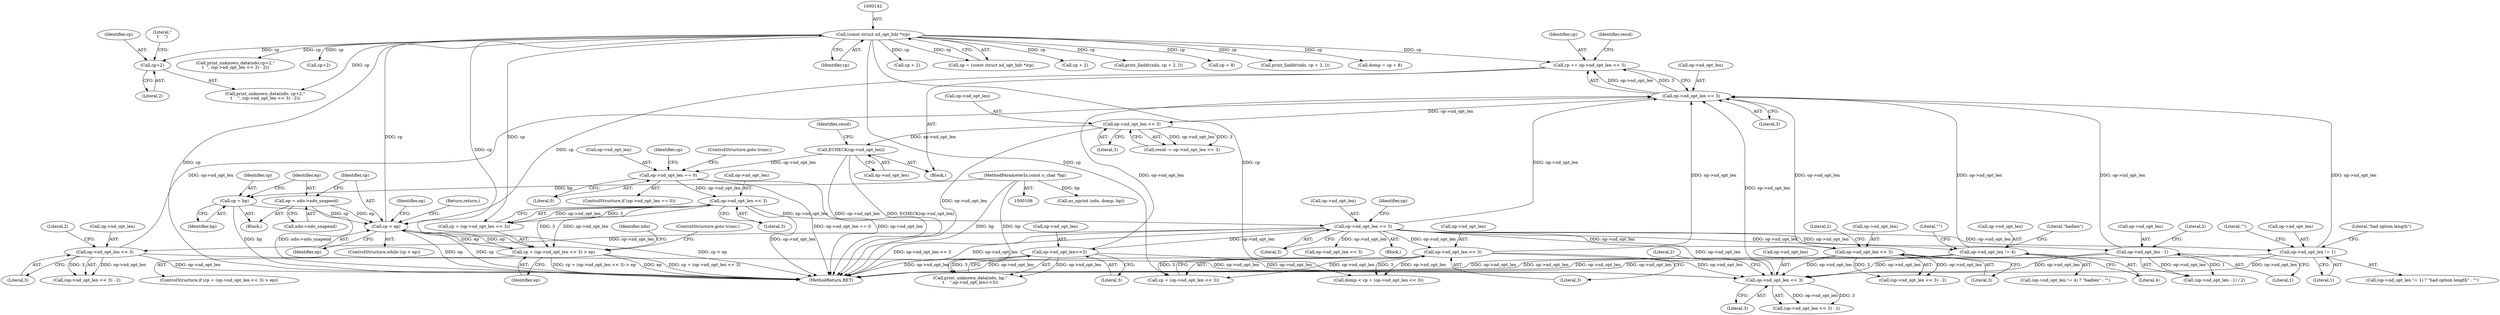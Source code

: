 digraph "0_tcpdump_d7505276842e85bfd067fa21cdb32b8a2dc3c5e4_0@pointer" {
"1000614" [label="(Call,cp+2)"];
"1000141" [label="(Call,(const struct nd_opt_hdr *)cp)"];
"1000135" [label="(Call,cp < ep)"];
"1000625" [label="(Call,cp += op->nd_opt_len << 3)"];
"1000627" [label="(Call,op->nd_opt_len << 3)"];
"1000222" [label="(Call,op->nd_opt_len << 3)"];
"1000188" [label="(Call,op->nd_opt_len << 3)"];
"1000164" [label="(Call,op->nd_opt_len << 3)"];
"1000154" [label="(Call,op->nd_opt_len == 0)"];
"1000144" [label="(Call,ECHECK(op->nd_opt_len))"];
"1000634" [label="(Call,op->nd_opt_len << 3)"];
"1000205" [label="(Call,op->nd_opt_len << 3)"];
"1000300" [label="(Call,op->nd_opt_len<<3)"];
"1000263" [label="(Call,op->nd_opt_len != 4)"];
"1000328" [label="(Call,op->nd_opt_len != 1)"];
"1000345" [label="(Call,op->nd_opt_len - 1)"];
"1000418" [label="(Call,op->nd_opt_len << 3)"];
"1000619" [label="(Call,op->nd_opt_len << 3)"];
"1000126" [label="(Call,cp = bp)"];
"1000108" [label="(MethodParameterIn,const u_char *bp)"];
"1000129" [label="(Call,ep = ndo->ndo_snapend)"];
"1000161" [label="(Call,cp + (op->nd_opt_len << 3) > ep)"];
"1000227" [label="(Literal,2)"];
"1000204" [label="(Call,(op->nd_opt_len << 3) - 2)"];
"1000226" [label="(Literal,3)"];
"1000137" [label="(Identifier,ep)"];
"1000134" [label="(ControlStructure,while (cp < ep))"];
"1000416" [label="(Call,cp + (op->nd_opt_len << 3))"];
"1000623" [label="(Literal,3)"];
"1000264" [label="(Call,op->nd_opt_len)"];
"1000187" [label="(Block,)"];
"1000129" [label="(Call,ep = ndo->ndo_snapend)"];
"1000127" [label="(Identifier,cp)"];
"1000615" [label="(Identifier,cp)"];
"1000213" [label="(Call,cp + 2)"];
"1000301" [label="(Call,op->nd_opt_len)"];
"1000135" [label="(Call,cp < ep)"];
"1000332" [label="(Literal,1)"];
"1000139" [label="(Call,op = (const struct nd_opt_hdr *)cp)"];
"1000624" [label="(Literal,2)"];
"1000268" [label="(Literal,\"badlen\")"];
"1000612" [label="(Call,print_unknown_data(ndo, cp+2,\"\n\t    \", (op->nd_opt_len << 3) - 2))"];
"1000188" [label="(Call,op->nd_opt_len << 3)"];
"1000222" [label="(Call,op->nd_opt_len << 3)"];
"1000628" [label="(Call,op->nd_opt_len)"];
"1000131" [label="(Call,ndo->ndo_snapend)"];
"1000165" [label="(Call,op->nd_opt_len)"];
"1000209" [label="(Literal,3)"];
"1000173" [label="(Identifier,ndo)"];
"1000194" [label="(Identifier,op)"];
"1000329" [label="(Call,op->nd_opt_len)"];
"1000168" [label="(Literal,3)"];
"1000632" [label="(Call,resid -= op->nd_opt_len << 3)"];
"1000625" [label="(Call,cp += op->nd_opt_len << 3)"];
"1000333" [label="(Literal,\"bad option length\")"];
"1000230" [label="(Call,cp + 2)"];
"1000159" [label="(ControlStructure,goto trunc;)"];
"1000140" [label="(Identifier,op)"];
"1000162" [label="(Call,cp + (op->nd_opt_len << 3))"];
"1000418" [label="(Call,op->nd_opt_len << 3)"];
"1000327" [label="(Call,(op->nd_opt_len != 1) ? \"bad option length\" : \"\")"];
"1000138" [label="(Block,)"];
"1000419" [label="(Call,op->nd_opt_len)"];
"1000144" [label="(Call,ECHECK(op->nd_opt_len))"];
"1000345" [label="(Call,op->nd_opt_len - 1)"];
"1000189" [label="(Call,op->nd_opt_len)"];
"1000228" [label="(Call,print_lladdr(ndo, cp + 2, l))"];
"1000153" [label="(ControlStructure,if (op->nd_opt_len == 0))"];
"1000635" [label="(Call,op->nd_opt_len)"];
"1000300" [label="(Call,op->nd_opt_len<<3)"];
"1000350" [label="(Literal,2)"];
"1000154" [label="(Call,op->nd_opt_len == 0)"];
"1000334" [label="(Literal,\"\")"];
"1000634" [label="(Call,op->nd_opt_len << 3)"];
"1000169" [label="(Identifier,ep)"];
"1000263" [label="(Call,op->nd_opt_len != 4)"];
"1000143" [label="(Identifier,cp)"];
"1000161" [label="(Call,cp + (op->nd_opt_len << 3) > ep)"];
"1000267" [label="(Literal,4)"];
"1000409" [label="(Call,cp + 8)"];
"1000626" [label="(Identifier,cp)"];
"1000141" [label="(Call,(const struct nd_opt_hdr *)cp)"];
"1000627" [label="(Call,op->nd_opt_len << 3)"];
"1000155" [label="(Call,op->nd_opt_len)"];
"1000638" [label="(Literal,3)"];
"1000110" [label="(Block,)"];
"1000269" [label="(Literal,\"\")"];
"1000211" [label="(Call,print_lladdr(ndo, cp + 2, l))"];
"1000344" [label="(Call,(op->nd_opt_len - 1) / 2)"];
"1000108" [label="(MethodParameterIn,const u_char *bp)"];
"1000126" [label="(Call,cp = bp)"];
"1000620" [label="(Call,op->nd_opt_len)"];
"1000614" [label="(Call,cp+2)"];
"1000407" [label="(Call,domp = cp + 8)"];
"1000170" [label="(ControlStructure,goto trunc;)"];
"1000619" [label="(Call,op->nd_opt_len << 3)"];
"1000639" [label="(Return,return;)"];
"1000158" [label="(Literal,0)"];
"1000346" [label="(Call,op->nd_opt_len)"];
"1000349" [label="(Literal,1)"];
"1000163" [label="(Identifier,cp)"];
"1000223" [label="(Call,op->nd_opt_len)"];
"1000304" [label="(Literal,3)"];
"1000633" [label="(Identifier,resid)"];
"1000617" [label="(Literal,\"\n\t    \")"];
"1000591" [label="(Call,print_unknown_data(ndo,cp+2,\"\n\t  \", (op->nd_opt_len << 3) - 2))"];
"1000262" [label="(Call,(op->nd_opt_len != 4) ? \"badlen\" : \"\")"];
"1000414" [label="(Call,domp < cp + (op->nd_opt_len << 3))"];
"1000192" [label="(Literal,3)"];
"1000598" [label="(Call,op->nd_opt_len << 3)"];
"1000128" [label="(Identifier,bp)"];
"1000150" [label="(Identifier,resid)"];
"1000436" [label="(Call,ns_nprint (ndo, domp, bp))"];
"1000210" [label="(Literal,2)"];
"1000296" [label="(Call,print_unknown_data(ndo, bp,\"\n\t    \",op->nd_opt_len<<3))"];
"1000648" [label="(MethodReturn,RET)"];
"1000164" [label="(Call,op->nd_opt_len << 3)"];
"1000145" [label="(Call,op->nd_opt_len)"];
"1000618" [label="(Call,(op->nd_opt_len << 3) - 2)"];
"1000130" [label="(Identifier,ep)"];
"1000205" [label="(Call,op->nd_opt_len << 3)"];
"1000328" [label="(Call,op->nd_opt_len != 1)"];
"1000593" [label="(Call,cp+2)"];
"1000616" [label="(Literal,2)"];
"1000221" [label="(Call,(op->nd_opt_len << 3) - 2)"];
"1000206" [label="(Call,op->nd_opt_len)"];
"1000631" [label="(Literal,3)"];
"1000422" [label="(Literal,3)"];
"1000160" [label="(ControlStructure,if (cp + (op->nd_opt_len << 3) > ep))"];
"1000136" [label="(Identifier,cp)"];
"1000614" -> "1000612"  [label="AST: "];
"1000614" -> "1000616"  [label="CFG: "];
"1000615" -> "1000614"  [label="AST: "];
"1000616" -> "1000614"  [label="AST: "];
"1000617" -> "1000614"  [label="CFG: "];
"1000141" -> "1000614"  [label="DDG: cp"];
"1000141" -> "1000139"  [label="AST: "];
"1000141" -> "1000143"  [label="CFG: "];
"1000142" -> "1000141"  [label="AST: "];
"1000143" -> "1000141"  [label="AST: "];
"1000139" -> "1000141"  [label="CFG: "];
"1000141" -> "1000648"  [label="DDG: cp"];
"1000141" -> "1000139"  [label="DDG: cp"];
"1000135" -> "1000141"  [label="DDG: cp"];
"1000141" -> "1000161"  [label="DDG: cp"];
"1000141" -> "1000162"  [label="DDG: cp"];
"1000141" -> "1000211"  [label="DDG: cp"];
"1000141" -> "1000213"  [label="DDG: cp"];
"1000141" -> "1000228"  [label="DDG: cp"];
"1000141" -> "1000230"  [label="DDG: cp"];
"1000141" -> "1000407"  [label="DDG: cp"];
"1000141" -> "1000409"  [label="DDG: cp"];
"1000141" -> "1000414"  [label="DDG: cp"];
"1000141" -> "1000416"  [label="DDG: cp"];
"1000141" -> "1000591"  [label="DDG: cp"];
"1000141" -> "1000593"  [label="DDG: cp"];
"1000141" -> "1000612"  [label="DDG: cp"];
"1000141" -> "1000625"  [label="DDG: cp"];
"1000135" -> "1000134"  [label="AST: "];
"1000135" -> "1000137"  [label="CFG: "];
"1000136" -> "1000135"  [label="AST: "];
"1000137" -> "1000135"  [label="AST: "];
"1000140" -> "1000135"  [label="CFG: "];
"1000639" -> "1000135"  [label="CFG: "];
"1000135" -> "1000648"  [label="DDG: cp < ep"];
"1000135" -> "1000648"  [label="DDG: cp"];
"1000135" -> "1000648"  [label="DDG: ep"];
"1000625" -> "1000135"  [label="DDG: cp"];
"1000126" -> "1000135"  [label="DDG: cp"];
"1000129" -> "1000135"  [label="DDG: ep"];
"1000161" -> "1000135"  [label="DDG: ep"];
"1000135" -> "1000161"  [label="DDG: ep"];
"1000625" -> "1000138"  [label="AST: "];
"1000625" -> "1000627"  [label="CFG: "];
"1000626" -> "1000625"  [label="AST: "];
"1000627" -> "1000625"  [label="AST: "];
"1000633" -> "1000625"  [label="CFG: "];
"1000627" -> "1000625"  [label="DDG: op->nd_opt_len"];
"1000627" -> "1000625"  [label="DDG: 3"];
"1000627" -> "1000631"  [label="CFG: "];
"1000628" -> "1000627"  [label="AST: "];
"1000631" -> "1000627"  [label="AST: "];
"1000222" -> "1000627"  [label="DDG: op->nd_opt_len"];
"1000188" -> "1000627"  [label="DDG: op->nd_opt_len"];
"1000205" -> "1000627"  [label="DDG: op->nd_opt_len"];
"1000300" -> "1000627"  [label="DDG: op->nd_opt_len"];
"1000263" -> "1000627"  [label="DDG: op->nd_opt_len"];
"1000328" -> "1000627"  [label="DDG: op->nd_opt_len"];
"1000345" -> "1000627"  [label="DDG: op->nd_opt_len"];
"1000418" -> "1000627"  [label="DDG: op->nd_opt_len"];
"1000619" -> "1000627"  [label="DDG: op->nd_opt_len"];
"1000627" -> "1000634"  [label="DDG: op->nd_opt_len"];
"1000222" -> "1000221"  [label="AST: "];
"1000222" -> "1000226"  [label="CFG: "];
"1000223" -> "1000222"  [label="AST: "];
"1000226" -> "1000222"  [label="AST: "];
"1000227" -> "1000222"  [label="CFG: "];
"1000222" -> "1000648"  [label="DDG: op->nd_opt_len"];
"1000222" -> "1000221"  [label="DDG: op->nd_opt_len"];
"1000222" -> "1000221"  [label="DDG: 3"];
"1000188" -> "1000222"  [label="DDG: op->nd_opt_len"];
"1000222" -> "1000619"  [label="DDG: op->nd_opt_len"];
"1000188" -> "1000187"  [label="AST: "];
"1000188" -> "1000192"  [label="CFG: "];
"1000189" -> "1000188"  [label="AST: "];
"1000192" -> "1000188"  [label="AST: "];
"1000194" -> "1000188"  [label="CFG: "];
"1000188" -> "1000648"  [label="DDG: op->nd_opt_len << 3"];
"1000188" -> "1000648"  [label="DDG: op->nd_opt_len"];
"1000164" -> "1000188"  [label="DDG: op->nd_opt_len"];
"1000188" -> "1000205"  [label="DDG: op->nd_opt_len"];
"1000188" -> "1000263"  [label="DDG: op->nd_opt_len"];
"1000188" -> "1000300"  [label="DDG: op->nd_opt_len"];
"1000188" -> "1000328"  [label="DDG: op->nd_opt_len"];
"1000188" -> "1000345"  [label="DDG: op->nd_opt_len"];
"1000188" -> "1000418"  [label="DDG: op->nd_opt_len"];
"1000188" -> "1000598"  [label="DDG: op->nd_opt_len"];
"1000188" -> "1000619"  [label="DDG: op->nd_opt_len"];
"1000164" -> "1000162"  [label="AST: "];
"1000164" -> "1000168"  [label="CFG: "];
"1000165" -> "1000164"  [label="AST: "];
"1000168" -> "1000164"  [label="AST: "];
"1000162" -> "1000164"  [label="CFG: "];
"1000164" -> "1000648"  [label="DDG: op->nd_opt_len"];
"1000164" -> "1000161"  [label="DDG: op->nd_opt_len"];
"1000164" -> "1000161"  [label="DDG: 3"];
"1000164" -> "1000162"  [label="DDG: op->nd_opt_len"];
"1000164" -> "1000162"  [label="DDG: 3"];
"1000154" -> "1000164"  [label="DDG: op->nd_opt_len"];
"1000154" -> "1000153"  [label="AST: "];
"1000154" -> "1000158"  [label="CFG: "];
"1000155" -> "1000154"  [label="AST: "];
"1000158" -> "1000154"  [label="AST: "];
"1000159" -> "1000154"  [label="CFG: "];
"1000163" -> "1000154"  [label="CFG: "];
"1000154" -> "1000648"  [label="DDG: op->nd_opt_len"];
"1000154" -> "1000648"  [label="DDG: op->nd_opt_len == 0"];
"1000144" -> "1000154"  [label="DDG: op->nd_opt_len"];
"1000144" -> "1000138"  [label="AST: "];
"1000144" -> "1000145"  [label="CFG: "];
"1000145" -> "1000144"  [label="AST: "];
"1000150" -> "1000144"  [label="CFG: "];
"1000144" -> "1000648"  [label="DDG: ECHECK(op->nd_opt_len)"];
"1000144" -> "1000648"  [label="DDG: op->nd_opt_len"];
"1000634" -> "1000144"  [label="DDG: op->nd_opt_len"];
"1000634" -> "1000632"  [label="AST: "];
"1000634" -> "1000638"  [label="CFG: "];
"1000635" -> "1000634"  [label="AST: "];
"1000638" -> "1000634"  [label="AST: "];
"1000632" -> "1000634"  [label="CFG: "];
"1000634" -> "1000648"  [label="DDG: op->nd_opt_len"];
"1000634" -> "1000632"  [label="DDG: op->nd_opt_len"];
"1000634" -> "1000632"  [label="DDG: 3"];
"1000205" -> "1000204"  [label="AST: "];
"1000205" -> "1000209"  [label="CFG: "];
"1000206" -> "1000205"  [label="AST: "];
"1000209" -> "1000205"  [label="AST: "];
"1000210" -> "1000205"  [label="CFG: "];
"1000205" -> "1000648"  [label="DDG: op->nd_opt_len"];
"1000205" -> "1000204"  [label="DDG: op->nd_opt_len"];
"1000205" -> "1000204"  [label="DDG: 3"];
"1000205" -> "1000619"  [label="DDG: op->nd_opt_len"];
"1000300" -> "1000296"  [label="AST: "];
"1000300" -> "1000304"  [label="CFG: "];
"1000301" -> "1000300"  [label="AST: "];
"1000304" -> "1000300"  [label="AST: "];
"1000296" -> "1000300"  [label="CFG: "];
"1000300" -> "1000648"  [label="DDG: op->nd_opt_len"];
"1000300" -> "1000296"  [label="DDG: op->nd_opt_len"];
"1000300" -> "1000296"  [label="DDG: 3"];
"1000300" -> "1000619"  [label="DDG: op->nd_opt_len"];
"1000263" -> "1000262"  [label="AST: "];
"1000263" -> "1000267"  [label="CFG: "];
"1000264" -> "1000263"  [label="AST: "];
"1000267" -> "1000263"  [label="AST: "];
"1000268" -> "1000263"  [label="CFG: "];
"1000269" -> "1000263"  [label="CFG: "];
"1000263" -> "1000648"  [label="DDG: op->nd_opt_len"];
"1000263" -> "1000619"  [label="DDG: op->nd_opt_len"];
"1000328" -> "1000327"  [label="AST: "];
"1000328" -> "1000332"  [label="CFG: "];
"1000329" -> "1000328"  [label="AST: "];
"1000332" -> "1000328"  [label="AST: "];
"1000333" -> "1000328"  [label="CFG: "];
"1000334" -> "1000328"  [label="CFG: "];
"1000328" -> "1000648"  [label="DDG: op->nd_opt_len"];
"1000328" -> "1000619"  [label="DDG: op->nd_opt_len"];
"1000345" -> "1000344"  [label="AST: "];
"1000345" -> "1000349"  [label="CFG: "];
"1000346" -> "1000345"  [label="AST: "];
"1000349" -> "1000345"  [label="AST: "];
"1000350" -> "1000345"  [label="CFG: "];
"1000345" -> "1000648"  [label="DDG: op->nd_opt_len"];
"1000345" -> "1000344"  [label="DDG: op->nd_opt_len"];
"1000345" -> "1000344"  [label="DDG: 1"];
"1000345" -> "1000619"  [label="DDG: op->nd_opt_len"];
"1000418" -> "1000416"  [label="AST: "];
"1000418" -> "1000422"  [label="CFG: "];
"1000419" -> "1000418"  [label="AST: "];
"1000422" -> "1000418"  [label="AST: "];
"1000416" -> "1000418"  [label="CFG: "];
"1000418" -> "1000648"  [label="DDG: op->nd_opt_len"];
"1000418" -> "1000414"  [label="DDG: op->nd_opt_len"];
"1000418" -> "1000414"  [label="DDG: 3"];
"1000418" -> "1000416"  [label="DDG: op->nd_opt_len"];
"1000418" -> "1000416"  [label="DDG: 3"];
"1000418" -> "1000619"  [label="DDG: op->nd_opt_len"];
"1000619" -> "1000618"  [label="AST: "];
"1000619" -> "1000623"  [label="CFG: "];
"1000620" -> "1000619"  [label="AST: "];
"1000623" -> "1000619"  [label="AST: "];
"1000624" -> "1000619"  [label="CFG: "];
"1000619" -> "1000618"  [label="DDG: op->nd_opt_len"];
"1000619" -> "1000618"  [label="DDG: 3"];
"1000126" -> "1000110"  [label="AST: "];
"1000126" -> "1000128"  [label="CFG: "];
"1000127" -> "1000126"  [label="AST: "];
"1000128" -> "1000126"  [label="AST: "];
"1000130" -> "1000126"  [label="CFG: "];
"1000126" -> "1000648"  [label="DDG: bp"];
"1000108" -> "1000126"  [label="DDG: bp"];
"1000108" -> "1000106"  [label="AST: "];
"1000108" -> "1000648"  [label="DDG: bp"];
"1000108" -> "1000296"  [label="DDG: bp"];
"1000108" -> "1000436"  [label="DDG: bp"];
"1000129" -> "1000110"  [label="AST: "];
"1000129" -> "1000131"  [label="CFG: "];
"1000130" -> "1000129"  [label="AST: "];
"1000131" -> "1000129"  [label="AST: "];
"1000136" -> "1000129"  [label="CFG: "];
"1000129" -> "1000648"  [label="DDG: ndo->ndo_snapend"];
"1000161" -> "1000160"  [label="AST: "];
"1000161" -> "1000169"  [label="CFG: "];
"1000162" -> "1000161"  [label="AST: "];
"1000169" -> "1000161"  [label="AST: "];
"1000170" -> "1000161"  [label="CFG: "];
"1000173" -> "1000161"  [label="CFG: "];
"1000161" -> "1000648"  [label="DDG: ep"];
"1000161" -> "1000648"  [label="DDG: cp + (op->nd_opt_len << 3)"];
"1000161" -> "1000648"  [label="DDG: cp + (op->nd_opt_len << 3) > ep"];
}
